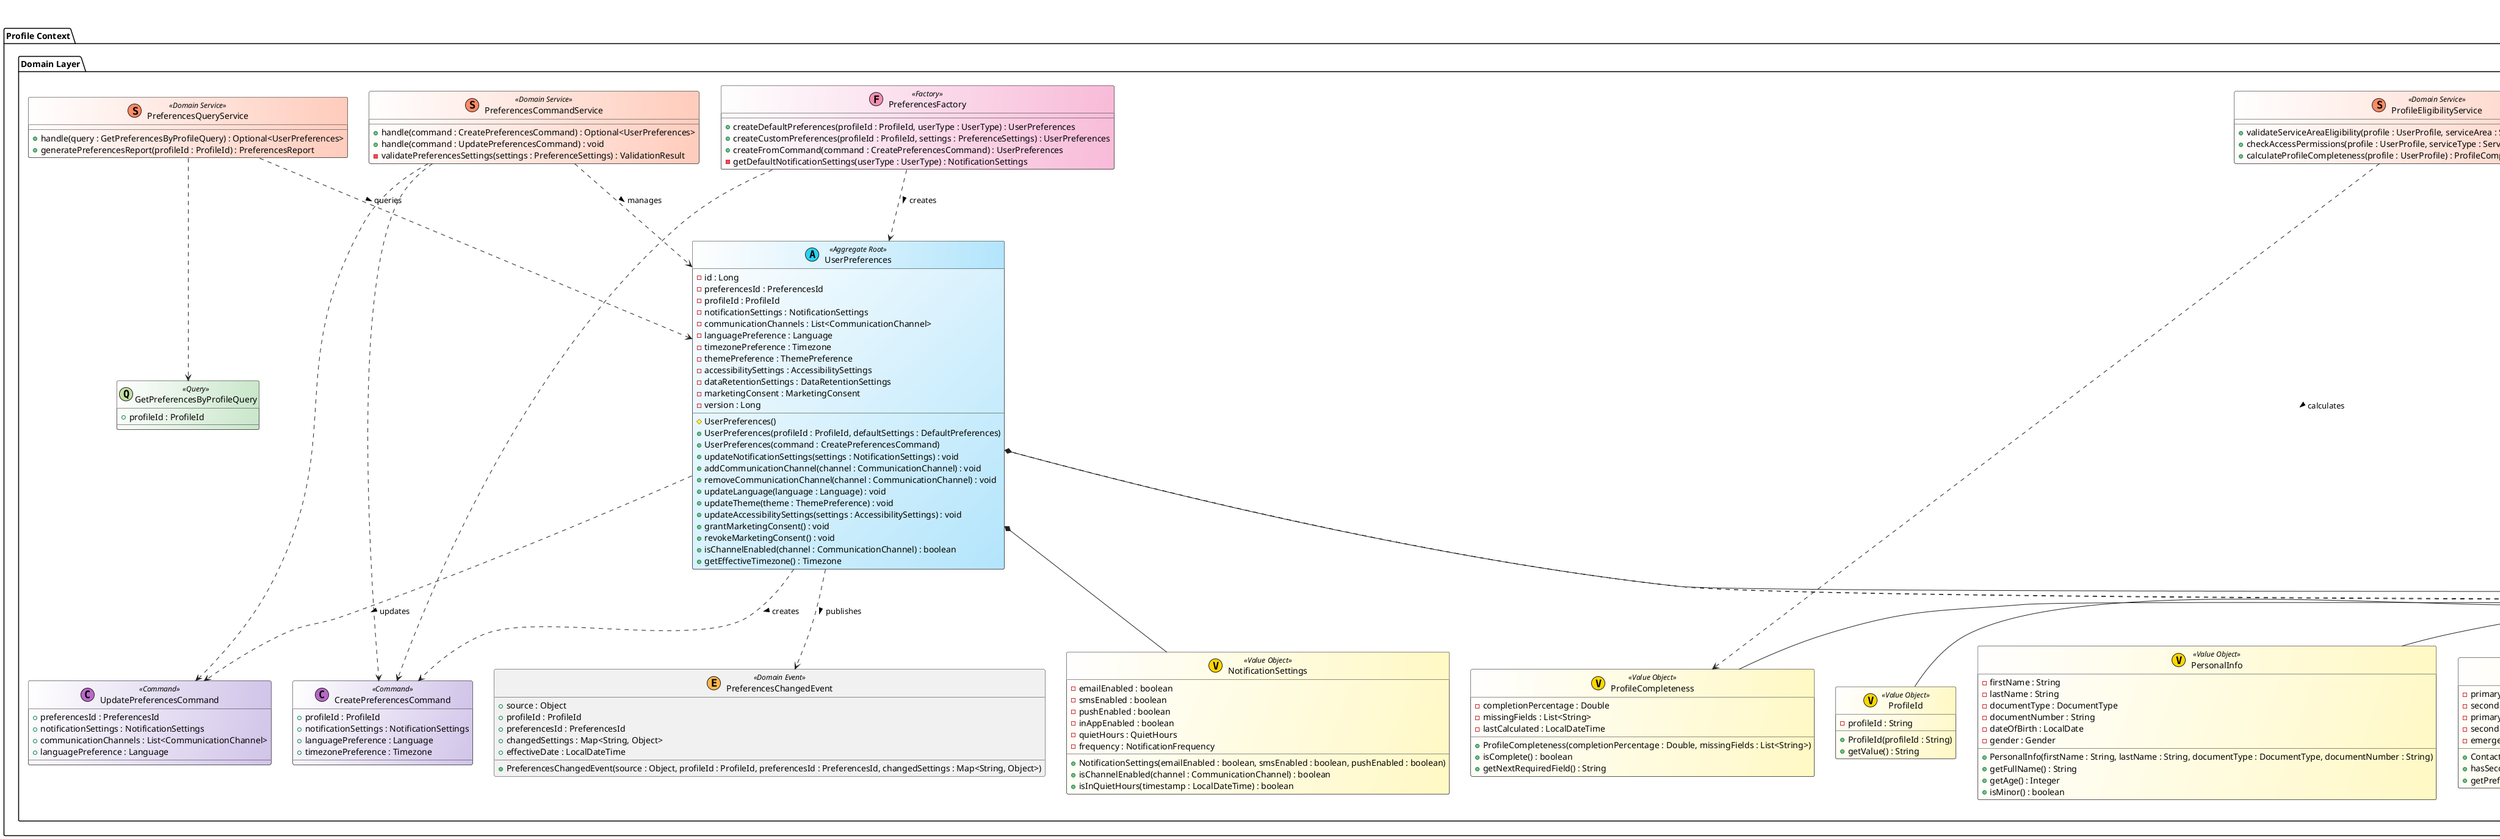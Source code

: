 @startuml Profile: Domain Layer Class Diagram

title Profile: Domain Layer Class Diagram

skinparam class {
    BackgroundColor<<Aggregate Root>> #FFFFFF/B3E5FC
    BackgroundColor<<Entity>> #FFFFFF/C8E6C9
    BackgroundColor<<Value Object>> #FFFFFF/FFF9C4
    BackgroundColor<<Domain Service>> #FFFFFF/FFCCBC
    BackgroundColor<<Factory>> #FFFFFF/F8BBD9
    BackgroundColor<<Strategy>> #FFFFFF/E1BEE7
    BackgroundColor<<Command>> #FFFFFF/D1C4E9
    BackgroundColor<<Query>> #FFFFFF/C8E6C9
    BackgroundColor<<Event>> #FFFFFF/FFE0B2
    BorderColor #212121
    ArrowColor #212121
    FontSize 14
}

package "Profile Context" {
    package "Domain Layer" {

        ' ===================== AGGREGATES =====================
        class "UserProfile" <<(A, #27D3F5) Aggregate Root>> {
            -id : Long
            -profileId : ProfileId
            -userId : UserId
            -userType : UserType
            -personalInfo : PersonalInfo
            -contactInfo : ContactInfo
            -addressInfo : AddressInfo
            -serviceArea : ServiceArea
            -profileStatus : ProfileStatus
            -privacySettings : PrivacySettings
            -accountSettings : AccountSettings
            -profileCompleteness : ProfileCompleteness
            -lastLoginDate : LocalDateTime
            -createdAt : LocalDateTime
            -version : Long

            #UserProfile()
            +UserProfile(userId : UserId, userType : UserType, personalInfo : PersonalInfo)
            +UserProfile(command : CreateProfileCommand)
            +updatePersonalInfo(personalInfo : PersonalInfo) : void
            +updateContactInfo(contactInfo : ContactInfo) : void
            +updateAddress(addressInfo : AddressInfo) : void
            +validateServiceAreaEligibility(location : Location) : EligibilityResult
            +updatePrivacySettings(settings : PrivacySettings) : void
            +deactivate(reason : DeactivationReason) : void
            +isComplete() : boolean
            +canAccessService(serviceType : ServiceType) : boolean
            +calculateProfileScore() : ProfileScore
            +recordLogin() : void
        }

        class "UserPreferences" <<(A, #27D3F5) Aggregate Root>> {
            -id : Long
            -preferencesId : PreferencesId
            -profileId : ProfileId
            -notificationSettings : NotificationSettings
            -communicationChannels : List<CommunicationChannel>
            -languagePreference : Language
            -timezonePreference : Timezone
            -themePreference : ThemePreference
            -accessibilitySettings : AccessibilitySettings
            -dataRetentionSettings : DataRetentionSettings
            -marketingConsent : MarketingConsent
            -version : Long

            #UserPreferences()
            +UserPreferences(profileId : ProfileId, defaultSettings : DefaultPreferences)
            +UserPreferences(command : CreatePreferencesCommand)
            +updateNotificationSettings(settings : NotificationSettings) : void
            +addCommunicationChannel(channel : CommunicationChannel) : void
            +removeCommunicationChannel(channel : CommunicationChannel) : void
            +updateLanguage(language : Language) : void
            +updateTheme(theme : ThemePreference) : void
            +updateAccessibilitySettings(settings : AccessibilitySettings) : void
            +grantMarketingConsent() : void
            +revokeMarketingConsent() : void
            +isChannelEnabled(channel : CommunicationChannel) : boolean
            +getEffectiveTimezone() : Timezone
        }

        class "PersonalizationSettings" <<(A, #27D3F5) Aggregate Root>> {
            -id : Long
            -settingsId : PersonalizationSettingsId
            -profileId : ProfileId
            -dashboardLayout : DashboardLayout
            -widgetConfigurations : List<WidgetConfiguration>
            -shortcuts : List<Shortcut>
            -customFields : List<CustomField>
            -viewPreferences : ViewPreferences
            -reportingPreferences : ReportingPreferences
            -version : Long

            #PersonalizationSettings()
            +PersonalizationSettings(profileId : ProfileId, userType : UserType)
            +PersonalizationSettings(command : CreatePersonalizationCommand)
            +updateDashboardLayout(layout : DashboardLayout) : void
            +addWidget(widget : WidgetConfiguration) : void
            +removeWidget(widgetId : WidgetId) : void
            +createShortcut(shortcut : Shortcut) : void
            +addCustomField(field : CustomField) : void
            +updateViewPreferences(preferences : ViewPreferences) : void
            +resetToDefaults(userType : UserType) : void
            +exportConfiguration() : PersonalizationExport
        }

        ' ===================== ENTITIES =====================
        class "ContactMethod" <<(E, #4CAF50) Entity>> {
            -id : Long
            -methodId : ContactMethodId
            -type : ContactMethodType
            -value : String
            -isPrimary : boolean
            -isVerified : boolean
            -verificationDate : LocalDateTime
            -lastUsedDate : LocalDateTime

            +verify(verificationCode : String) : VerificationResult
            +markAsUsed() : void
            +isActive() : boolean
        }

        class "AddressHistory" <<(E, #4CAF50) Entity>> {
            -id : Long
            -historyId : AddressHistoryId
            -profileId : ProfileId
            -address : AddressInfo
            -validFrom : LocalDateTime
            -validTo : LocalDateTime
            -changeReason : AddressChangeReason

            +isCurrentAddress() : boolean
            +overlaps(other : AddressHistory) : boolean
        }

        class "WidgetConfiguration" <<(E, #4CAF50) Entity>> {
            -id : Long
            -widgetId : WidgetId
            -widgetType : WidgetType
            -position : WidgetPosition
            -size : WidgetSize
            -configuration : WidgetConfig
            -isVisible : boolean
            -refreshInterval : Duration

            +updatePosition(position : WidgetPosition) : void
            +resize(size : WidgetSize) : void
            +hide() : void
            +show() : void
        }

        ' ===================== VALUE OBJECTS =====================
        class "ProfileId" <<(V, #FFD700) Value Object>> {
            -profileId : String
            +ProfileId(profileId : String)
            +getValue() : String
        }

        class "PersonalInfo" <<(V, #FFD700) Value Object>> {
            -firstName : String
            -lastName : String
            -documentType : DocumentType
            -documentNumber : String
            -dateOfBirth : LocalDate
            -gender : Gender
            +PersonalInfo(firstName : String, lastName : String, documentType : DocumentType, documentNumber : String)
            +getFullName() : String
            +getAge() : Integer
            +isMinor() : boolean
        }

        class "ContactInfo" <<(V, #FFD700) Value Object>> {
            -primaryEmail : EmailAddress
            -secondaryEmail : EmailAddress
            -primaryPhone : PhoneNumber
            -secondaryPhone : PhoneNumber
            -emergencyContact : EmergencyContact
            +ContactInfo(primaryEmail : EmailAddress, primaryPhone : PhoneNumber)
            +hasSecondaryContacts() : boolean
            +getPreferredContactMethod() : ContactMethodType
        }

        class "AddressInfo" <<(V, #FFD700) Value Object>> {
            -street : String
            -number : String
            -district : String
            -city : String
            -region : String
            -postalCode : String
            -coordinates : GeoCoordinates
            +AddressInfo(street : String, number : String, district : String, city : String)
            +getFullAddress() : String
            +isInServiceArea(serviceArea : ServiceArea) : boolean
        }

        class "NotificationSettings" <<(V, #FFD700) Value Object>> {
            -emailEnabled : boolean
            -smsEnabled : boolean
            -pushEnabled : boolean
            -inAppEnabled : boolean
            -quietHours : QuietHours
            -frequency : NotificationFrequency
            +NotificationSettings(emailEnabled : boolean, smsEnabled : boolean, pushEnabled : boolean)
            +isChannelEnabled(channel : CommunicationChannel) : boolean
            +isInQuietHours(timestamp : LocalDateTime) : boolean
        }

        class "PrivacySettings" <<(V, #FFD700) Value Object>> {
            -profileVisibility : ProfileVisibility
            -dataSharing : DataSharingLevel
            -analyticsTracking : boolean
            -marketingCommunications : boolean
            -thirdPartySharing : boolean
            +PrivacySettings(profileVisibility : ProfileVisibility, dataSharing : DataSharingLevel)
            +allowsDataSharing() : boolean
            +allowsAnalytics() : boolean
        }

        class "ProfileCompleteness" <<(V, #FFD700) Value Object>> {
            -completionPercentage : Double
            -missingFields : List<String>
            -lastCalculated : LocalDateTime
            +ProfileCompleteness(completionPercentage : Double, missingFields : List<String>)
            +isComplete() : boolean
            +getNextRequiredField() : String
        }

        ' ===================== FACTORIES =====================
        class "UserProfileFactory" <<(F, #F48FB1) Factory>> {
            +createCitizenProfile(userId : UserId, personalInfo : PersonalInfo, contactInfo : ContactInfo) : UserProfile
            +createAdministratorProfile(userId : UserId, personalInfo : PersonalInfo, municipality : MunicipalityId) : UserProfile
            +createDriverProfile(userId : UserId, personalInfo : PersonalInfo, licenseInfo : LicenseInfo) : UserProfile
            +createFromCommand(command : CreateProfileCommand) : UserProfile
            -validateUserTypeRequirements(userType : UserType, data : ProfileData) : ValidationResult
        }

        class "PreferencesFactory" <<(F, #F48FB1) Factory>> {
            +createDefaultPreferences(profileId : ProfileId, userType : UserType) : UserPreferences
            +createCustomPreferences(profileId : ProfileId, settings : PreferenceSettings) : UserPreferences
            +createFromCommand(command : CreatePreferencesCommand) : UserPreferences
            -getDefaultNotificationSettings(userType : UserType) : NotificationSettings
        }

        class "PersonalizationFactory" <<(F, #F48FB1) Factory>> {
            +createDefaultPersonalization(profileId : ProfileId, userType : UserType) : PersonalizationSettings
            +createCustomPersonalization(profileId : ProfileId, layout : DashboardLayout) : PersonalizationSettings
            +createFromCommand(command : CreatePersonalizationCommand) : PersonalizationSettings
            -getDefaultWidgets(userType : UserType) : List<WidgetConfiguration>
        }

        ' ===================== STRATEGIES =====================
        class "ProfileValidationStrategy" <<(S, #CE93D8) Strategy>> {
            +validateProfile(profile : UserProfile) : ValidationResult
            +validatePersonalInfo(personalInfo : PersonalInfo) : ValidationResult
            +validateServiceAreaEligibility(address : AddressInfo, userType : UserType) : EligibilityResult
        }

        class "CitizenValidationStrategy" <<(S, #CE93D8) Strategy>> {
            +validateProfile(profile : UserProfile) : ValidationResult
            +validatePersonalInfo(personalInfo : PersonalInfo) : ValidationResult
            +validateServiceAreaEligibility(address : AddressInfo, userType : UserType) : EligibilityResult
            -validateDocumentNumber(documentType : DocumentType, documentNumber : String) : ValidationResult
        }

        class "AdministratorValidationStrategy" <<(S, #CE93D8) Strategy>> {
            +validateProfile(profile : UserProfile) : ValidationResult
            +validatePersonalInfo(personalInfo : PersonalInfo) : ValidationResult
            +validateServiceAreaEligibility(address : AddressInfo, userType : UserType) : EligibilityResult
            -validateMunicipalityAssociation(profile : UserProfile) : ValidationResult
        }

        class "DriverValidationStrategy" <<(S, #CE93D8) Strategy>> {
            +validateProfile(profile : UserProfile) : ValidationResult
            +validatePersonalInfo(personalInfo : PersonalInfo) : ValidationResult
            +validateServiceAreaEligibility(address : AddressInfo, userType : UserType) : EligibilityResult
            -validateLicenseInfo(licenseInfo : LicenseInfo) : ValidationResult
        }

        ' ===================== COMMANDS =====================
        class "CreateProfileCommand" <<(C, #BA68C8) Command>> {
            +userId : UserId
            +userType : UserType
            +personalInfo : PersonalInfo
            +contactInfo : ContactInfo
            +addressInfo : AddressInfo
        }

        class "UpdateProfileCommand" <<(C, #BA68C8) Command>> {
            +profileId : ProfileId
            +personalInfo : PersonalInfo
            +contactInfo : ContactInfo
            +addressInfo : AddressInfo
        }

        class "CreatePreferencesCommand" <<(C, #BA68C8) Command>> {
            +profileId : ProfileId
            +notificationSettings : NotificationSettings
            +languagePreference : Language
            +timezonePreference : Timezone
        }

        class "UpdatePreferencesCommand" <<(C, #BA68C8) Command>> {
            +preferencesId : PreferencesId
            +notificationSettings : NotificationSettings
            +communicationChannels : List<CommunicationChannel>
            +languagePreference : Language
        }

        class "CreatePersonalizationCommand" <<(C, #BA68C8) Command>> {
            +profileId : ProfileId
            +dashboardLayout : DashboardLayout
            +widgetConfigurations : List<WidgetConfiguration>
        }

        ' ===================== QUERIES =====================
        class "GetProfileByIdQuery" <<(Q, #C5E1A5) Query>> {
            +profileId : ProfileId
        }

        class "GetProfileByUserIdQuery" <<(Q, #C5E1A5) Query>> {
            +userId : UserId
        }

        class "GetProfilesByUserTypeQuery" <<(Q, #C5E1A5) Query>> {
            +userType : UserType
            +serviceArea : ServiceArea
        }

        class "GetPreferencesByProfileQuery" <<(Q, #C5E1A5) Query>> {
            +profileId : ProfileId
        }

        class "GetPersonalizationByProfileQuery" <<(Q, #C5E1A5) Query>> {
            +profileId : ProfileId
        }

        ' ===================== DOMAIN EVENTS =====================
        class "ProfileCreatedEvent" <<(E, #FFB74D) Domain Event>> {
            +source : Object
            +profileId : ProfileId
            +userId : UserId
            +userType : UserType
            +serviceArea : ServiceArea
            +ProfileCreatedEvent(source : Object, profileId : ProfileId, userId : UserId, userType : UserType, serviceArea : ServiceArea)
        }

        class "ProfileUpdatedEvent" <<(E, #FFB74D) Domain Event>> {
            +source : Object
            +profileId : ProfileId
            +changedFields : List<String>
            +oldValues : Map<String, Object>
            +newValues : Map<String, Object>
            +ProfileUpdatedEvent(source : Object, profileId : ProfileId, changedFields : List<String>)
        }

        class "PreferencesChangedEvent" <<(E, #FFB74D) Domain Event>> {
            +source : Object
            +profileId : ProfileId
            +preferencesId : PreferencesId
            +changedSettings : Map<String, Object>
            +effectiveDate : LocalDateTime
            +PreferencesChangedEvent(source : Object, profileId : ProfileId, preferencesId : PreferencesId, changedSettings : Map<String, Object>)
        }

        class "ServiceAreaEligibilityChangedEvent" <<(E, #FFB74D) Domain Event>> {
            +source : Object
            +profileId : ProfileId
            +oldServiceArea : ServiceArea
            +newServiceArea : ServiceArea
            +eligibilityStatus : EligibilityStatus
            +ServiceAreaEligibilityChangedEvent(source : Object, profileId : ProfileId, newServiceArea : ServiceArea, eligibilityStatus : EligibilityStatus)
        }

        ' ===================== DOMAIN SERVICES =====================
        class "ProfileCommandService" <<(S, #FF8A65) Domain Service>> {
            +handle(command : CreateProfileCommand) : Optional<UserProfile>
            +handle(command : UpdateProfileCommand) : void
            -validateProfileData(profileData : ProfileData) : ValidationResult
        }

        class "ProfileQueryService" <<(S, #FF8A65) Domain Service>> {
            +handle(query : GetProfileByIdQuery) : Optional<UserProfile>
            +handle(query : GetProfilesByUserTypeQuery) : List<UserProfile>
        }

        class "PreferencesCommandService" <<(S, #FF8A65) Domain Service>> {
            +handle(command : CreatePreferencesCommand) : Optional<UserPreferences>
            +handle(command : UpdatePreferencesCommand) : void
            -validatePreferencesSettings(settings : PreferenceSettings) : ValidationResult
        }

        class "PreferencesQueryService" <<(S, #FF8A65) Domain Service>> {
            +handle(query : GetPreferencesByProfileQuery) : Optional<UserPreferences>
            +generatePreferencesReport(profileId : ProfileId) : PreferencesReport
        }

        class "PersonalizationCommandService" <<(S, #FF8A65) Domain Service>> {
            +handle(command : CreatePersonalizationCommand) : Optional<PersonalizationSettings>
            +resetToDefaults(profileId : ProfileId, userType : UserType) : void
        }

        class "PersonalizationQueryService" <<(S, #FF8A65) Domain Service>> {
            +handle(query : GetPersonalizationByProfileQuery) : Optional<PersonalizationSettings>
            +exportPersonalizationConfig(profileId : ProfileId) : PersonalizationExport
        }

        class "ProfileEligibilityService" <<(S, #FF8A65) Domain Service>> {
            +validateServiceAreaEligibility(profile : UserProfile, serviceArea : ServiceArea) : EligibilityResult
            +checkAccessPermissions(profile : UserProfile, serviceType : ServiceType) : AccessResult
            +calculateProfileCompleteness(profile : UserProfile) : ProfileCompleteness
        }
    }
}

package "Shared Kernel" {
    package "Domain Layer" {
        class "UserId" <<(V, #FFD700) Value Object>> {
            -userId : String
        }

        class "MunicipalityId" <<(V, #FFD700) Value Object>> {
            -municipalityId : String
        }

        class "Language" <<(V, #FFD700) Value Object>> {
            -languageCode : String
            -displayName : String
        }

        class "Timezone" <<(V, #FFD700) Value Object>> {
            -timezoneId : String
        }

        class "ServiceArea" <<(V, #FFD700) Value Object>> {
            -areaId : String
            -boundaries : GeoPolygon
        }
    }
}

' ===================== RELATIONSHIPS =====================

' --- Aggregate composition ---
UserProfile *-- ProfileId
UserProfile *-- PersonalInfo
UserProfile *-- ContactInfo
UserProfile *-- AddressInfo
UserProfile *-- PrivacySettings
UserProfile *-- ProfileCompleteness
UserPreferences *-- PreferencesId
UserPreferences *-- NotificationSettings
PersonalizationSettings *-- PersonalizationSettingsId
PersonalizationSettings *-- DashboardLayout

' --- Shared Kernel usage ---
UserProfile ..> UserId : uses >
UserProfile ..> ServiceArea : uses >
UserPreferences ..> Language : uses >
UserPreferences ..> Timezone : uses >

' --- Entity relationships ---
UserProfile o-- ContactMethod
UserProfile o-- AddressHistory
PersonalizationSettings o-- WidgetConfiguration

' --- Factory relationships ---
UserProfileFactory ..> UserProfile : creates >
UserProfileFactory ..> CreateProfileCommand
PreferencesFactory ..> UserPreferences : creates >
PreferencesFactory ..> CreatePreferencesCommand
PersonalizationFactory ..> PersonalizationSettings : creates >
PersonalizationFactory ..> CreatePersonalizationCommand

' --- Strategy relationships ---
ProfileValidationStrategy <|-- CitizenValidationStrategy
ProfileValidationStrategy <|-- AdministratorValidationStrategy
ProfileValidationStrategy <|-- DriverValidationStrategy

' --- Command/Query relationships ---
UserProfile ..> CreateProfileCommand : creates >
UserProfile ..> UpdateProfileCommand : updates >
UserPreferences ..> CreatePreferencesCommand : creates >
UserPreferences ..> UpdatePreferencesCommand : updates >
PersonalizationSettings ..> CreatePersonalizationCommand : creates >

' --- Event relationships ---
UserProfile ..> ProfileCreatedEvent : publishes >
UserProfile ..> ProfileUpdatedEvent : publishes >
UserPreferences ..> PreferencesChangedEvent : publishes >
UserProfile ..> ServiceAreaEligibilityChangedEvent : publishes >

' --- Service relationships ---
ProfileCommandService ..> UserProfile : manages >
ProfileCommandService ..> CreateProfileCommand
ProfileCommandService ..> UpdateProfileCommand
ProfileQueryService ..> UserProfile : queries >
ProfileQueryService ..> GetProfileByIdQuery
ProfileQueryService ..> GetProfilesByUserTypeQuery

PreferencesCommandService ..> UserPreferences : manages >
PreferencesCommandService ..> CreatePreferencesCommand
PreferencesCommandService ..> UpdatePreferencesCommand
PreferencesQueryService ..> UserPreferences : queries >
PreferencesQueryService ..> GetPreferencesByProfileQuery

PersonalizationCommandService ..> PersonalizationSettings : manages >
PersonalizationCommandService ..> CreatePersonalizationCommand
PersonalizationQueryService ..> PersonalizationSettings : queries >
PersonalizationQueryService ..> GetPersonalizationByProfileQuery

ProfileEligibilityService ..> UserProfile : validates >
ProfileEligibilityService ..> ProfileCompleteness : calculates >

@enduml